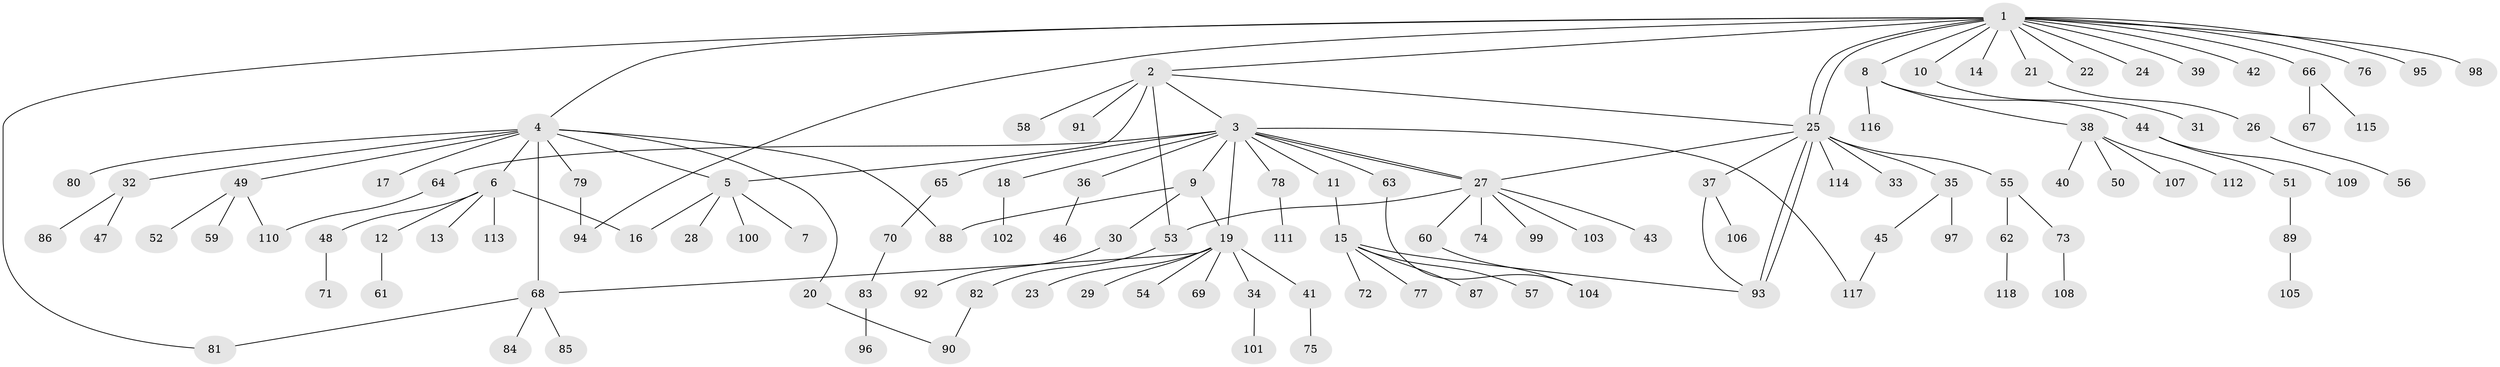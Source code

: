 // coarse degree distribution, {1: 0.7872340425531915, 7: 0.02127659574468085, 21: 0.02127659574468085, 2: 0.0851063829787234, 5: 0.02127659574468085, 4: 0.02127659574468085, 12: 0.02127659574468085, 8: 0.02127659574468085}
// Generated by graph-tools (version 1.1) at 2025/50/03/04/25 21:50:32]
// undirected, 118 vertices, 136 edges
graph export_dot {
graph [start="1"]
  node [color=gray90,style=filled];
  1;
  2;
  3;
  4;
  5;
  6;
  7;
  8;
  9;
  10;
  11;
  12;
  13;
  14;
  15;
  16;
  17;
  18;
  19;
  20;
  21;
  22;
  23;
  24;
  25;
  26;
  27;
  28;
  29;
  30;
  31;
  32;
  33;
  34;
  35;
  36;
  37;
  38;
  39;
  40;
  41;
  42;
  43;
  44;
  45;
  46;
  47;
  48;
  49;
  50;
  51;
  52;
  53;
  54;
  55;
  56;
  57;
  58;
  59;
  60;
  61;
  62;
  63;
  64;
  65;
  66;
  67;
  68;
  69;
  70;
  71;
  72;
  73;
  74;
  75;
  76;
  77;
  78;
  79;
  80;
  81;
  82;
  83;
  84;
  85;
  86;
  87;
  88;
  89;
  90;
  91;
  92;
  93;
  94;
  95;
  96;
  97;
  98;
  99;
  100;
  101;
  102;
  103;
  104;
  105;
  106;
  107;
  108;
  109;
  110;
  111;
  112;
  113;
  114;
  115;
  116;
  117;
  118;
  1 -- 2;
  1 -- 4;
  1 -- 8;
  1 -- 10;
  1 -- 14;
  1 -- 21;
  1 -- 22;
  1 -- 24;
  1 -- 25;
  1 -- 25;
  1 -- 39;
  1 -- 42;
  1 -- 66;
  1 -- 76;
  1 -- 81;
  1 -- 94;
  1 -- 95;
  1 -- 98;
  2 -- 3;
  2 -- 5;
  2 -- 25;
  2 -- 53;
  2 -- 58;
  2 -- 91;
  3 -- 9;
  3 -- 11;
  3 -- 18;
  3 -- 19;
  3 -- 27;
  3 -- 27;
  3 -- 36;
  3 -- 63;
  3 -- 64;
  3 -- 65;
  3 -- 78;
  3 -- 117;
  4 -- 5;
  4 -- 6;
  4 -- 17;
  4 -- 20;
  4 -- 32;
  4 -- 49;
  4 -- 68;
  4 -- 79;
  4 -- 80;
  4 -- 88;
  5 -- 7;
  5 -- 16;
  5 -- 28;
  5 -- 100;
  6 -- 12;
  6 -- 13;
  6 -- 16;
  6 -- 48;
  6 -- 113;
  8 -- 38;
  8 -- 44;
  8 -- 116;
  9 -- 19;
  9 -- 30;
  9 -- 88;
  10 -- 31;
  11 -- 15;
  12 -- 61;
  15 -- 57;
  15 -- 72;
  15 -- 77;
  15 -- 87;
  15 -- 93;
  18 -- 102;
  19 -- 23;
  19 -- 29;
  19 -- 34;
  19 -- 41;
  19 -- 54;
  19 -- 68;
  19 -- 69;
  20 -- 90;
  21 -- 26;
  25 -- 27;
  25 -- 33;
  25 -- 35;
  25 -- 37;
  25 -- 55;
  25 -- 93;
  25 -- 93;
  25 -- 114;
  26 -- 56;
  27 -- 43;
  27 -- 53;
  27 -- 60;
  27 -- 74;
  27 -- 99;
  27 -- 103;
  30 -- 92;
  32 -- 47;
  32 -- 86;
  34 -- 101;
  35 -- 45;
  35 -- 97;
  36 -- 46;
  37 -- 93;
  37 -- 106;
  38 -- 40;
  38 -- 50;
  38 -- 107;
  38 -- 112;
  41 -- 75;
  44 -- 51;
  44 -- 109;
  45 -- 117;
  48 -- 71;
  49 -- 52;
  49 -- 59;
  49 -- 110;
  51 -- 89;
  53 -- 82;
  55 -- 62;
  55 -- 73;
  60 -- 104;
  62 -- 118;
  63 -- 104;
  64 -- 110;
  65 -- 70;
  66 -- 67;
  66 -- 115;
  68 -- 81;
  68 -- 84;
  68 -- 85;
  70 -- 83;
  73 -- 108;
  78 -- 111;
  79 -- 94;
  82 -- 90;
  83 -- 96;
  89 -- 105;
}

